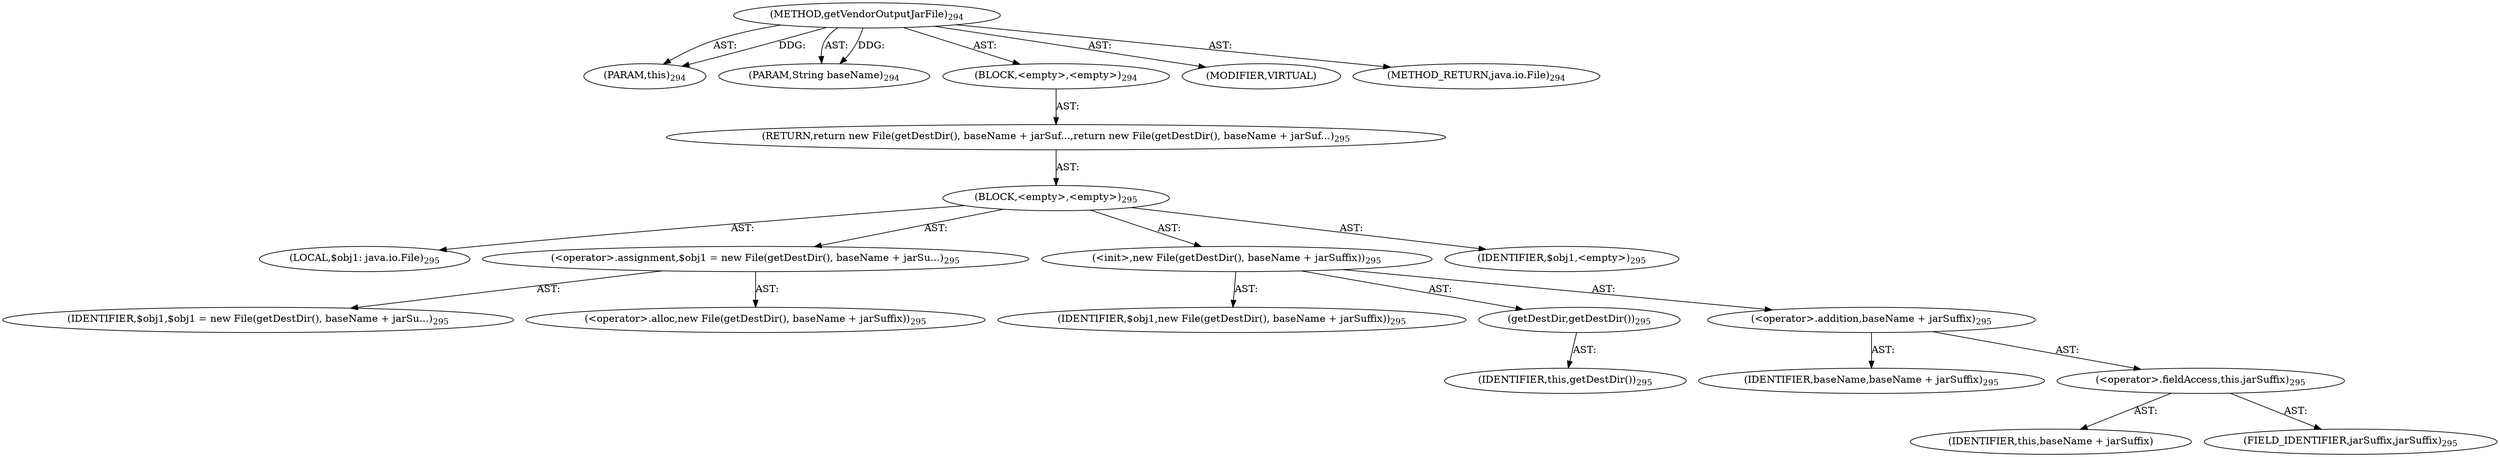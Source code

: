 digraph "getVendorOutputJarFile" {  
"111669149706" [label = <(METHOD,getVendorOutputJarFile)<SUB>294</SUB>> ]
"115964117005" [label = <(PARAM,this)<SUB>294</SUB>> ]
"115964117025" [label = <(PARAM,String baseName)<SUB>294</SUB>> ]
"25769803791" [label = <(BLOCK,&lt;empty&gt;,&lt;empty&gt;)<SUB>294</SUB>> ]
"146028888066" [label = <(RETURN,return new File(getDestDir(), baseName + jarSuf...,return new File(getDestDir(), baseName + jarSuf...)<SUB>295</SUB>> ]
"25769803792" [label = <(BLOCK,&lt;empty&gt;,&lt;empty&gt;)<SUB>295</SUB>> ]
"94489280518" [label = <(LOCAL,$obj1: java.io.File)<SUB>295</SUB>> ]
"30064771153" [label = <(&lt;operator&gt;.assignment,$obj1 = new File(getDestDir(), baseName + jarSu...)<SUB>295</SUB>> ]
"68719476837" [label = <(IDENTIFIER,$obj1,$obj1 = new File(getDestDir(), baseName + jarSu...)<SUB>295</SUB>> ]
"30064771154" [label = <(&lt;operator&gt;.alloc,new File(getDestDir(), baseName + jarSuffix))<SUB>295</SUB>> ]
"30064771155" [label = <(&lt;init&gt;,new File(getDestDir(), baseName + jarSuffix))<SUB>295</SUB>> ]
"68719476838" [label = <(IDENTIFIER,$obj1,new File(getDestDir(), baseName + jarSuffix))<SUB>295</SUB>> ]
"30064771156" [label = <(getDestDir,getDestDir())<SUB>295</SUB>> ]
"68719476754" [label = <(IDENTIFIER,this,getDestDir())<SUB>295</SUB>> ]
"30064771157" [label = <(&lt;operator&gt;.addition,baseName + jarSuffix)<SUB>295</SUB>> ]
"68719476839" [label = <(IDENTIFIER,baseName,baseName + jarSuffix)<SUB>295</SUB>> ]
"30064771158" [label = <(&lt;operator&gt;.fieldAccess,this.jarSuffix)<SUB>295</SUB>> ]
"68719476840" [label = <(IDENTIFIER,this,baseName + jarSuffix)> ]
"55834574874" [label = <(FIELD_IDENTIFIER,jarSuffix,jarSuffix)<SUB>295</SUB>> ]
"68719476841" [label = <(IDENTIFIER,$obj1,&lt;empty&gt;)<SUB>295</SUB>> ]
"133143986221" [label = <(MODIFIER,VIRTUAL)> ]
"128849018890" [label = <(METHOD_RETURN,java.io.File)<SUB>294</SUB>> ]
  "111669149706" -> "115964117005"  [ label = "AST: "] 
  "111669149706" -> "115964117025"  [ label = "AST: "] 
  "111669149706" -> "25769803791"  [ label = "AST: "] 
  "111669149706" -> "133143986221"  [ label = "AST: "] 
  "111669149706" -> "128849018890"  [ label = "AST: "] 
  "25769803791" -> "146028888066"  [ label = "AST: "] 
  "146028888066" -> "25769803792"  [ label = "AST: "] 
  "25769803792" -> "94489280518"  [ label = "AST: "] 
  "25769803792" -> "30064771153"  [ label = "AST: "] 
  "25769803792" -> "30064771155"  [ label = "AST: "] 
  "25769803792" -> "68719476841"  [ label = "AST: "] 
  "30064771153" -> "68719476837"  [ label = "AST: "] 
  "30064771153" -> "30064771154"  [ label = "AST: "] 
  "30064771155" -> "68719476838"  [ label = "AST: "] 
  "30064771155" -> "30064771156"  [ label = "AST: "] 
  "30064771155" -> "30064771157"  [ label = "AST: "] 
  "30064771156" -> "68719476754"  [ label = "AST: "] 
  "30064771157" -> "68719476839"  [ label = "AST: "] 
  "30064771157" -> "30064771158"  [ label = "AST: "] 
  "30064771158" -> "68719476840"  [ label = "AST: "] 
  "30064771158" -> "55834574874"  [ label = "AST: "] 
  "111669149706" -> "115964117005"  [ label = "DDG: "] 
  "111669149706" -> "115964117025"  [ label = "DDG: "] 
}
